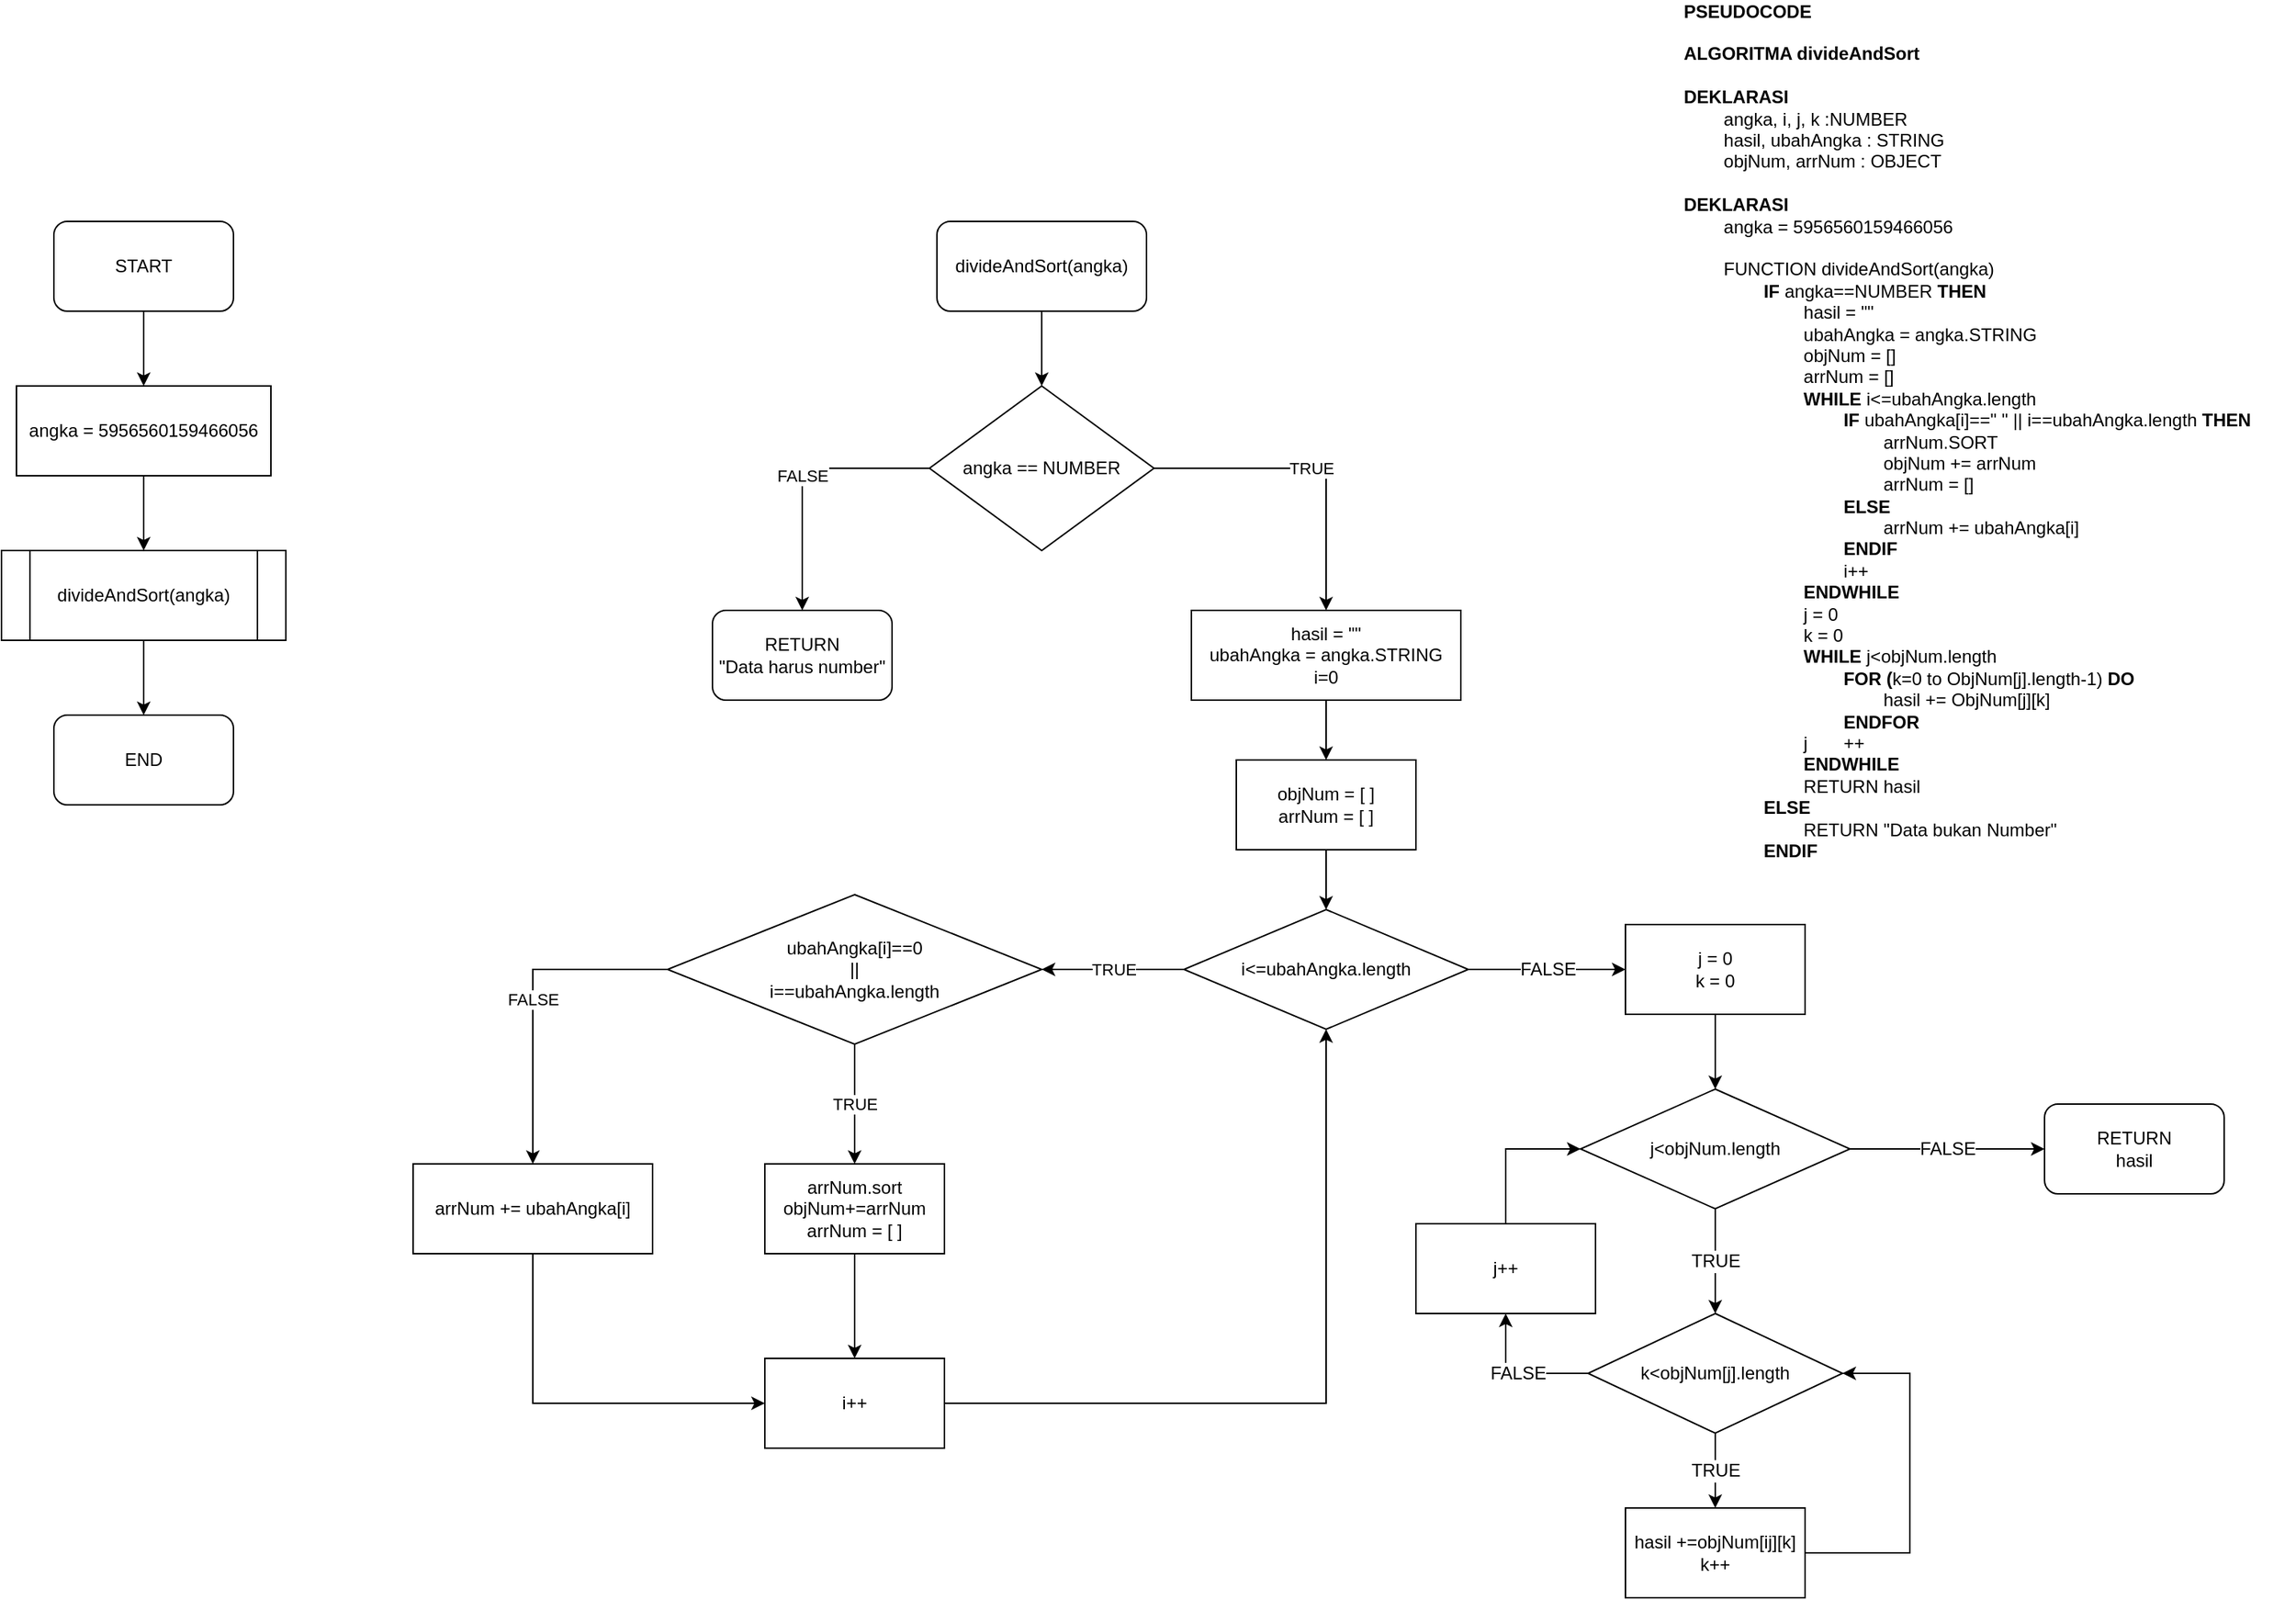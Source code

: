 <mxfile version="16.4.3" type="google"><diagram id="WTk6Q5wJ-ki-EwjKA-Uy" name="Page-1"><mxGraphModel dx="2893" dy="1607" grid="1" gridSize="10" guides="1" tooltips="1" connect="1" arrows="1" fold="1" page="1" pageScale="1" pageWidth="850" pageHeight="1100" math="0" shadow="0"><root><mxCell id="0"/><mxCell id="1" parent="0"/><mxCell id="zMpVBJ0tcrHxioYSVaSM-20" value="" style="edgeStyle=orthogonalEdgeStyle;rounded=0;orthogonalLoop=1;jettySize=auto;html=1;fontColor=#000000;" parent="1" source="zMpVBJ0tcrHxioYSVaSM-1" target="zMpVBJ0tcrHxioYSVaSM-19" edge="1"><mxGeometry relative="1" as="geometry"/></mxCell><mxCell id="zMpVBJ0tcrHxioYSVaSM-1" value="START" style="rounded=1;whiteSpace=wrap;html=1;" parent="1" vertex="1"><mxGeometry x="153" y="170" width="120" height="60" as="geometry"/></mxCell><mxCell id="zMpVBJ0tcrHxioYSVaSM-9" value="" style="edgeStyle=orthogonalEdgeStyle;rounded=0;orthogonalLoop=1;jettySize=auto;html=1;fontColor=#000000;" parent="1" source="zMpVBJ0tcrHxioYSVaSM-6" target="zMpVBJ0tcrHxioYSVaSM-8" edge="1"><mxGeometry relative="1" as="geometry"/></mxCell><mxCell id="zMpVBJ0tcrHxioYSVaSM-6" value="&lt;span&gt;divideAndSort(angka)&lt;/span&gt;" style="shape=process;whiteSpace=wrap;html=1;backgroundOutline=1;labelBackgroundColor=#FFFFFF;fontColor=#000000;" parent="1" vertex="1"><mxGeometry x="118" y="390" width="190" height="60" as="geometry"/></mxCell><mxCell id="zMpVBJ0tcrHxioYSVaSM-8" value="END" style="rounded=1;whiteSpace=wrap;html=1;labelBackgroundColor=#FFFFFF;fontColor=#000000;" parent="1" vertex="1"><mxGeometry x="153" y="500" width="120" height="60" as="geometry"/></mxCell><mxCell id="zMpVBJ0tcrHxioYSVaSM-12" value="" style="edgeStyle=orthogonalEdgeStyle;rounded=0;orthogonalLoop=1;jettySize=auto;html=1;fontColor=#000000;" parent="1" source="zMpVBJ0tcrHxioYSVaSM-10" target="zMpVBJ0tcrHxioYSVaSM-11" edge="1"><mxGeometry relative="1" as="geometry"/></mxCell><mxCell id="zMpVBJ0tcrHxioYSVaSM-10" value="divideAndSort(angka)" style="rounded=1;whiteSpace=wrap;html=1;labelBackgroundColor=#FFFFFF;fontColor=#000000;" parent="1" vertex="1"><mxGeometry x="743" y="170" width="140" height="60" as="geometry"/></mxCell><mxCell id="zMpVBJ0tcrHxioYSVaSM-15" value="FALSE" style="edgeStyle=orthogonalEdgeStyle;rounded=0;orthogonalLoop=1;jettySize=auto;html=1;fontColor=#000000;" parent="1" source="zMpVBJ0tcrHxioYSVaSM-11" target="zMpVBJ0tcrHxioYSVaSM-14" edge="1"><mxGeometry relative="1" as="geometry"/></mxCell><mxCell id="zMpVBJ0tcrHxioYSVaSM-23" value="TRUE" style="edgeStyle=orthogonalEdgeStyle;rounded=0;orthogonalLoop=1;jettySize=auto;html=1;fontColor=#000000;" parent="1" source="zMpVBJ0tcrHxioYSVaSM-11" target="zMpVBJ0tcrHxioYSVaSM-18" edge="1"><mxGeometry relative="1" as="geometry"/></mxCell><mxCell id="zMpVBJ0tcrHxioYSVaSM-11" value="angka == NUMBER" style="rhombus;whiteSpace=wrap;html=1;labelBackgroundColor=#FFFFFF;fontColor=#000000;" parent="1" vertex="1"><mxGeometry x="738" y="280" width="150" height="110" as="geometry"/></mxCell><mxCell id="zMpVBJ0tcrHxioYSVaSM-14" value="RETURN&lt;br&gt;&quot;Data harus number&quot;" style="rounded=1;whiteSpace=wrap;html=1;labelBackgroundColor=#FFFFFF;fontColor=#000000;" parent="1" vertex="1"><mxGeometry x="593" y="430" width="120" height="60" as="geometry"/></mxCell><mxCell id="zMpVBJ0tcrHxioYSVaSM-24" value="" style="edgeStyle=orthogonalEdgeStyle;rounded=0;orthogonalLoop=1;jettySize=auto;html=1;fontColor=#000000;" parent="1" source="zMpVBJ0tcrHxioYSVaSM-18" target="zMpVBJ0tcrHxioYSVaSM-22" edge="1"><mxGeometry relative="1" as="geometry"/></mxCell><mxCell id="zMpVBJ0tcrHxioYSVaSM-18" value="hasil = &quot;&quot;&lt;br&gt;ubahAngka = angka.STRING&lt;br&gt;i=0" style="rounded=0;whiteSpace=wrap;html=1;labelBackgroundColor=#FFFFFF;fontColor=#000000;" parent="1" vertex="1"><mxGeometry x="913" y="430" width="180" height="60" as="geometry"/></mxCell><mxCell id="zMpVBJ0tcrHxioYSVaSM-21" value="" style="edgeStyle=orthogonalEdgeStyle;rounded=0;orthogonalLoop=1;jettySize=auto;html=1;fontColor=#000000;" parent="1" source="zMpVBJ0tcrHxioYSVaSM-19" target="zMpVBJ0tcrHxioYSVaSM-6" edge="1"><mxGeometry relative="1" as="geometry"/></mxCell><mxCell id="zMpVBJ0tcrHxioYSVaSM-19" value="angka = 5956560159466056" style="rounded=0;whiteSpace=wrap;html=1;labelBackgroundColor=#FFFFFF;fontColor=#000000;" parent="1" vertex="1"><mxGeometry x="128" y="280" width="170" height="60" as="geometry"/></mxCell><mxCell id="zMpVBJ0tcrHxioYSVaSM-26" value="" style="edgeStyle=orthogonalEdgeStyle;rounded=0;orthogonalLoop=1;jettySize=auto;html=1;fontColor=#000000;" parent="1" source="zMpVBJ0tcrHxioYSVaSM-22" target="zMpVBJ0tcrHxioYSVaSM-25" edge="1"><mxGeometry relative="1" as="geometry"/></mxCell><mxCell id="zMpVBJ0tcrHxioYSVaSM-22" value="objNum = [ ]&lt;br&gt;arrNum = [ ]" style="rounded=0;whiteSpace=wrap;html=1;labelBackgroundColor=#FFFFFF;fontColor=#000000;" parent="1" vertex="1"><mxGeometry x="943" y="530" width="120" height="60" as="geometry"/></mxCell><mxCell id="zMpVBJ0tcrHxioYSVaSM-28" value="TRUE" style="edgeStyle=orthogonalEdgeStyle;rounded=0;orthogonalLoop=1;jettySize=auto;html=1;fontColor=#000000;" parent="1" source="zMpVBJ0tcrHxioYSVaSM-25" target="zMpVBJ0tcrHxioYSVaSM-27" edge="1"><mxGeometry relative="1" as="geometry"/></mxCell><mxCell id="zMpVBJ0tcrHxioYSVaSM-43" value="FALSE" style="edgeStyle=orthogonalEdgeStyle;rounded=0;orthogonalLoop=1;jettySize=auto;html=1;fontSize=12;fontColor=#000000;" parent="1" source="zMpVBJ0tcrHxioYSVaSM-25" target="zMpVBJ0tcrHxioYSVaSM-41" edge="1"><mxGeometry relative="1" as="geometry"/></mxCell><mxCell id="zMpVBJ0tcrHxioYSVaSM-25" value="i&amp;lt;=ubahAngka.length" style="rhombus;whiteSpace=wrap;html=1;labelBackgroundColor=#FFFFFF;fontColor=#000000;" parent="1" vertex="1"><mxGeometry x="908" y="630" width="190" height="80" as="geometry"/></mxCell><mxCell id="zMpVBJ0tcrHxioYSVaSM-30" value="TRUE" style="edgeStyle=orthogonalEdgeStyle;rounded=0;orthogonalLoop=1;jettySize=auto;html=1;fontColor=#000000;" parent="1" source="zMpVBJ0tcrHxioYSVaSM-27" target="zMpVBJ0tcrHxioYSVaSM-29" edge="1"><mxGeometry relative="1" as="geometry"/></mxCell><mxCell id="zMpVBJ0tcrHxioYSVaSM-32" value="FALSE" style="edgeStyle=orthogonalEdgeStyle;rounded=0;orthogonalLoop=1;jettySize=auto;html=1;fontColor=#000000;" parent="1" source="zMpVBJ0tcrHxioYSVaSM-27" target="zMpVBJ0tcrHxioYSVaSM-31" edge="1"><mxGeometry relative="1" as="geometry"/></mxCell><mxCell id="zMpVBJ0tcrHxioYSVaSM-27" value="ubahAngka[i]==0&lt;br&gt;||&lt;br&gt;i==ubahAngka.length" style="rhombus;whiteSpace=wrap;html=1;labelBackgroundColor=#FFFFFF;fontColor=#000000;" parent="1" vertex="1"><mxGeometry x="563" y="620" width="250" height="100" as="geometry"/></mxCell><mxCell id="zMpVBJ0tcrHxioYSVaSM-34" style="edgeStyle=orthogonalEdgeStyle;rounded=0;orthogonalLoop=1;jettySize=auto;html=1;fontColor=#000000;" parent="1" source="zMpVBJ0tcrHxioYSVaSM-29" target="zMpVBJ0tcrHxioYSVaSM-33" edge="1"><mxGeometry relative="1" as="geometry"/></mxCell><mxCell id="zMpVBJ0tcrHxioYSVaSM-29" value="arrNum.sort&lt;br&gt;objNum+=arrNum&lt;br&gt;arrNum = [ ]" style="rounded=0;whiteSpace=wrap;html=1;labelBackgroundColor=#FFFFFF;fontColor=#000000;" parent="1" vertex="1"><mxGeometry x="628" y="800" width="120" height="60" as="geometry"/></mxCell><mxCell id="zMpVBJ0tcrHxioYSVaSM-35" style="edgeStyle=orthogonalEdgeStyle;rounded=0;orthogonalLoop=1;jettySize=auto;html=1;fontColor=#000000;" parent="1" source="zMpVBJ0tcrHxioYSVaSM-31" target="zMpVBJ0tcrHxioYSVaSM-33" edge="1"><mxGeometry relative="1" as="geometry"><Array as="points"><mxPoint x="473" y="960"/></Array></mxGeometry></mxCell><mxCell id="zMpVBJ0tcrHxioYSVaSM-31" value="arrNum += ubahAngka[i]" style="rounded=0;whiteSpace=wrap;html=1;labelBackgroundColor=#FFFFFF;fontColor=#000000;" parent="1" vertex="1"><mxGeometry x="393" y="800" width="160" height="60" as="geometry"/></mxCell><mxCell id="zMpVBJ0tcrHxioYSVaSM-42" style="edgeStyle=orthogonalEdgeStyle;rounded=0;orthogonalLoop=1;jettySize=auto;html=1;fontSize=12;fontColor=#000000;" parent="1" source="zMpVBJ0tcrHxioYSVaSM-33" target="zMpVBJ0tcrHxioYSVaSM-25" edge="1"><mxGeometry relative="1" as="geometry"/></mxCell><mxCell id="zMpVBJ0tcrHxioYSVaSM-33" value="i++" style="rounded=0;whiteSpace=wrap;html=1;labelBackgroundColor=#FFFFFF;fontColor=#000000;" parent="1" vertex="1"><mxGeometry x="628" y="930" width="120" height="60" as="geometry"/></mxCell><mxCell id="zMpVBJ0tcrHxioYSVaSM-45" value="" style="edgeStyle=orthogonalEdgeStyle;rounded=0;orthogonalLoop=1;jettySize=auto;html=1;fontSize=12;fontColor=#000000;" parent="1" source="zMpVBJ0tcrHxioYSVaSM-41" target="zMpVBJ0tcrHxioYSVaSM-44" edge="1"><mxGeometry relative="1" as="geometry"/></mxCell><mxCell id="zMpVBJ0tcrHxioYSVaSM-41" value="j = 0&lt;br&gt;k = 0" style="rounded=0;whiteSpace=wrap;html=1;labelBackgroundColor=#FFFFFF;fontSize=12;fontColor=#000000;" parent="1" vertex="1"><mxGeometry x="1203" y="640" width="120" height="60" as="geometry"/></mxCell><mxCell id="zMpVBJ0tcrHxioYSVaSM-48" value="TRUE" style="edgeStyle=orthogonalEdgeStyle;rounded=0;orthogonalLoop=1;jettySize=auto;html=1;fontSize=12;fontColor=#000000;" parent="1" source="zMpVBJ0tcrHxioYSVaSM-44" target="zMpVBJ0tcrHxioYSVaSM-47" edge="1"><mxGeometry relative="1" as="geometry"/></mxCell><mxCell id="zMpVBJ0tcrHxioYSVaSM-56" value="FALSE" style="edgeStyle=orthogonalEdgeStyle;rounded=0;orthogonalLoop=1;jettySize=auto;html=1;entryX=0;entryY=0.5;entryDx=0;entryDy=0;fontSize=12;fontColor=#000000;" parent="1" source="zMpVBJ0tcrHxioYSVaSM-44" target="zMpVBJ0tcrHxioYSVaSM-55" edge="1"><mxGeometry relative="1" as="geometry"/></mxCell><mxCell id="zMpVBJ0tcrHxioYSVaSM-44" value="j&amp;lt;objNum.length" style="rhombus;whiteSpace=wrap;html=1;labelBackgroundColor=#FFFFFF;fontSize=12;fontColor=#000000;" parent="1" vertex="1"><mxGeometry x="1173" y="750" width="180" height="80" as="geometry"/></mxCell><mxCell id="zMpVBJ0tcrHxioYSVaSM-54" style="edgeStyle=orthogonalEdgeStyle;rounded=0;orthogonalLoop=1;jettySize=auto;html=1;fontSize=12;fontColor=#000000;entryX=1;entryY=0.5;entryDx=0;entryDy=0;" parent="1" source="zMpVBJ0tcrHxioYSVaSM-46" target="zMpVBJ0tcrHxioYSVaSM-47" edge="1"><mxGeometry relative="1" as="geometry"><mxPoint x="1383" y="950" as="targetPoint"/><Array as="points"><mxPoint x="1393" y="1060"/><mxPoint x="1393" y="940"/></Array></mxGeometry></mxCell><mxCell id="zMpVBJ0tcrHxioYSVaSM-46" value="hasil +=objNum[ij][k]&lt;br&gt;k++" style="rounded=0;whiteSpace=wrap;html=1;labelBackgroundColor=#FFFFFF;fontSize=12;fontColor=#000000;" parent="1" vertex="1"><mxGeometry x="1203" y="1030" width="120" height="60" as="geometry"/></mxCell><mxCell id="zMpVBJ0tcrHxioYSVaSM-49" value="TRUE" style="edgeStyle=orthogonalEdgeStyle;rounded=0;orthogonalLoop=1;jettySize=auto;html=1;fontSize=12;fontColor=#000000;" parent="1" source="zMpVBJ0tcrHxioYSVaSM-47" target="zMpVBJ0tcrHxioYSVaSM-46" edge="1"><mxGeometry relative="1" as="geometry"/></mxCell><mxCell id="zMpVBJ0tcrHxioYSVaSM-52" value="FALSE" style="edgeStyle=orthogonalEdgeStyle;rounded=0;orthogonalLoop=1;jettySize=auto;html=1;fontSize=12;fontColor=#000000;" parent="1" source="zMpVBJ0tcrHxioYSVaSM-47" target="zMpVBJ0tcrHxioYSVaSM-51" edge="1"><mxGeometry relative="1" as="geometry"><Array as="points"><mxPoint x="1123" y="940"/></Array></mxGeometry></mxCell><mxCell id="zMpVBJ0tcrHxioYSVaSM-47" value="k&amp;lt;objNum[j].length" style="rhombus;whiteSpace=wrap;html=1;labelBackgroundColor=#FFFFFF;fontSize=12;fontColor=#000000;" parent="1" vertex="1"><mxGeometry x="1178" y="900" width="170" height="80" as="geometry"/></mxCell><mxCell id="zMpVBJ0tcrHxioYSVaSM-53" style="edgeStyle=orthogonalEdgeStyle;rounded=0;orthogonalLoop=1;jettySize=auto;html=1;entryX=0;entryY=0.5;entryDx=0;entryDy=0;fontSize=12;fontColor=#000000;" parent="1" source="zMpVBJ0tcrHxioYSVaSM-51" target="zMpVBJ0tcrHxioYSVaSM-44" edge="1"><mxGeometry relative="1" as="geometry"/></mxCell><mxCell id="zMpVBJ0tcrHxioYSVaSM-51" value="j++" style="rounded=0;whiteSpace=wrap;html=1;labelBackgroundColor=#FFFFFF;fontSize=12;fontColor=#000000;" parent="1" vertex="1"><mxGeometry x="1063" y="840" width="120" height="60" as="geometry"/></mxCell><mxCell id="zMpVBJ0tcrHxioYSVaSM-55" value="RETURN&lt;br&gt;hasil" style="rounded=1;whiteSpace=wrap;html=1;labelBackgroundColor=#FFFFFF;fontSize=12;fontColor=#000000;" parent="1" vertex="1"><mxGeometry x="1483" y="760" width="120" height="60" as="geometry"/></mxCell><mxCell id="zMpVBJ0tcrHxioYSVaSM-61" value="&lt;b&gt;PSEUDOCODE&lt;br&gt;&lt;br&gt;ALGORITMA divideAndSort&lt;br&gt;&lt;/b&gt;&lt;br&gt;&lt;b&gt;DEKLARASI&lt;br&gt;&lt;/b&gt;&#9;&#9;&lt;span style=&quot;white-space: pre&quot;&gt;&#9;&lt;/span&gt;angka, i, j, k :NUMBER&lt;br&gt;&#9;&#9;&lt;span style=&quot;white-space: pre&quot;&gt;&#9;&lt;/span&gt;hasil, ubahAngka : STRING&lt;br&gt;&#9;&#9;&lt;span style=&quot;white-space: pre&quot;&gt;&#9;&lt;/span&gt;objNum, arrNum : OBJECT&lt;br&gt;&lt;br&gt;&lt;b&gt;DEKLARASI&lt;br&gt;&lt;/b&gt;&#9;&lt;span style=&quot;text-align: center&quot;&gt;&lt;span style=&quot;white-space: pre&quot;&gt;&#9;&lt;/span&gt;angka = 5956560159466056&lt;span style=&quot;white-space: pre&quot;&gt;&#9;&lt;/span&gt;&lt;br&gt;&lt;br&gt;&lt;span style=&quot;white-space: pre&quot;&gt;&#9;&lt;/span&gt;FUNCTION divideAndSort(angka)&lt;br&gt;&lt;span style=&quot;white-space: pre&quot;&gt;&#9;&lt;/span&gt;&lt;span style=&quot;white-space: pre&quot;&gt;&#9;&lt;/span&gt;&lt;b&gt;IF &lt;/b&gt;angka==NUMBER &lt;b&gt;THEN&lt;br&gt;&lt;/b&gt;&lt;span style=&quot;white-space: pre&quot;&gt;&#9;&lt;/span&gt;&lt;span style=&quot;white-space: pre&quot;&gt;&#9;&lt;span style=&quot;white-space: pre&quot;&gt;&#9;&lt;/span&gt;h&lt;/span&gt;asil = &quot;&quot;&lt;br&gt;&lt;span style=&quot;white-space: pre&quot;&gt;&#9;&lt;/span&gt;&lt;span style=&quot;white-space: pre&quot;&gt;&#9;&lt;/span&gt;&lt;span style=&quot;white-space: pre&quot;&gt;&#9;&lt;/span&gt;ubahAngka = angka.STRING&lt;br&gt;&lt;span style=&quot;white-space: pre&quot;&gt;&#9;&lt;/span&gt;&lt;span style=&quot;white-space: pre&quot;&gt;&#9;&lt;/span&gt;&lt;span style=&quot;white-space: pre&quot;&gt;&#9;&lt;/span&gt;objNum = []&lt;br&gt;&lt;span style=&quot;white-space: pre&quot;&gt;&#9;&lt;/span&gt;&lt;span style=&quot;white-space: pre&quot;&gt;&#9;&lt;/span&gt;&lt;span style=&quot;white-space: pre&quot;&gt;&#9;&lt;/span&gt;arrNum = []&lt;br&gt;&lt;span style=&quot;white-space: pre&quot;&gt;&#9;&lt;/span&gt;&lt;span style=&quot;white-space: pre&quot;&gt;&#9;&lt;/span&gt;&lt;span style=&quot;white-space: pre&quot;&gt;&#9;&lt;/span&gt;&lt;b&gt;WHILE &lt;/b&gt;i&amp;lt;=ubahAngka.length&lt;br&gt;&lt;span style=&quot;white-space: pre&quot;&gt;&#9;&lt;/span&gt;&lt;span style=&quot;white-space: pre&quot;&gt;&#9;&lt;/span&gt;&lt;span style=&quot;white-space: pre&quot;&gt;&#9;&lt;/span&gt;&lt;span style=&quot;white-space: pre&quot;&gt;&#9;&lt;/span&gt;&lt;b&gt;IF &lt;/b&gt;ubahAngka[i]==&quot; &quot; || i==ubahAngka.length &lt;b&gt;THEN&lt;/b&gt;&lt;br&gt;&lt;span style=&quot;font-weight: bold ; white-space: pre&quot;&gt;&#9;&lt;/span&gt;&lt;span style=&quot;font-weight: bold ; white-space: pre&quot;&gt;&#9;&lt;/span&gt;&lt;span style=&quot;font-weight: bold ; white-space: pre&quot;&gt;&#9;&lt;/span&gt;&lt;span style=&quot;font-weight: bold ; white-space: pre&quot;&gt;&#9;&lt;/span&gt;&lt;span style=&quot;font-weight: bold ; white-space: pre&quot;&gt;&#9;&lt;/span&gt;arrNum.SORT&lt;br&gt;&lt;span style=&quot;white-space: pre&quot;&gt;&#9;&lt;/span&gt;&lt;span style=&quot;white-space: pre&quot;&gt;&#9;&lt;/span&gt;&lt;span style=&quot;white-space: pre&quot;&gt;&#9;&lt;/span&gt;&lt;span style=&quot;white-space: pre&quot;&gt;&#9;&lt;/span&gt;&lt;span style=&quot;white-space: pre&quot;&gt;&#9;&lt;/span&gt;objNum += arrNum&lt;br&gt;&lt;span style=&quot;white-space: pre&quot;&gt;&#9;&lt;/span&gt;&lt;span style=&quot;white-space: pre&quot;&gt;&#9;&lt;/span&gt;&lt;span style=&quot;white-space: pre&quot;&gt;&#9;&lt;/span&gt;&lt;span style=&quot;white-space: pre&quot;&gt;&#9;&lt;/span&gt;&lt;span style=&quot;white-space: pre&quot;&gt;&#9;&lt;/span&gt;arrNum = []&lt;br&gt;&lt;span style=&quot;white-space: pre&quot;&gt;&#9;&lt;/span&gt;&lt;span style=&quot;white-space: pre&quot;&gt;&#9;&lt;/span&gt;&lt;span style=&quot;white-space: pre&quot;&gt;&#9;&lt;/span&gt;&lt;span style=&quot;white-space: pre&quot;&gt;&#9;&lt;/span&gt;&lt;b&gt;ELSE&lt;br&gt;&lt;/b&gt;&lt;span style=&quot;white-space: pre&quot;&gt;&#9;&lt;/span&gt;&lt;span style=&quot;white-space: pre&quot;&gt;&#9;&lt;/span&gt;&lt;span style=&quot;white-space: pre&quot;&gt;&#9;&lt;/span&gt;&lt;span style=&quot;white-space: pre&quot;&gt;&#9;&lt;/span&gt;&lt;span style=&quot;white-space: pre&quot;&gt;&#9;&lt;/span&gt;arrNum += ubahAngka[i]&lt;br&gt;&lt;span style=&quot;white-space: pre&quot;&gt;&#9;&lt;/span&gt;&lt;span style=&quot;white-space: pre&quot;&gt;&#9;&lt;/span&gt;&lt;span style=&quot;white-space: pre&quot;&gt;&#9;&lt;/span&gt;&lt;span style=&quot;white-space: pre&quot;&gt;&#9;&lt;/span&gt;&lt;b&gt;ENDIF&lt;br&gt;&lt;/b&gt;&lt;span style=&quot;white-space: pre&quot;&gt;&#9;&lt;/span&gt;&lt;span style=&quot;white-space: pre&quot;&gt;&#9;&lt;/span&gt;&lt;span style=&quot;white-space: pre&quot;&gt;&#9;&lt;/span&gt;&lt;span style=&quot;white-space: pre&quot;&gt;&#9;&lt;/span&gt;i++&lt;br&gt;&lt;span style=&quot;white-space: pre&quot;&gt;&#9;&lt;/span&gt;&lt;span style=&quot;white-space: pre&quot;&gt;&#9;&lt;/span&gt;&lt;span style=&quot;white-space: pre&quot;&gt;&#9;&lt;/span&gt;&lt;b&gt;ENDWHILE&lt;/b&gt;&lt;br&gt;&lt;span style=&quot;white-space: pre&quot;&gt;&#9;&lt;/span&gt;&lt;span style=&quot;white-space: pre&quot;&gt;&#9;&lt;/span&gt;&lt;span style=&quot;white-space: pre&quot;&gt;&#9;&lt;/span&gt;j = 0&lt;br&gt;&lt;span style=&quot;white-space: pre&quot;&gt;&lt;span style=&quot;white-space: pre&quot;&gt;&#9;&lt;/span&gt;&lt;span style=&quot;white-space: pre&quot;&gt;&#9;&lt;/span&gt;&lt;span style=&quot;white-space: pre&quot;&gt;&#9;&lt;/span&gt;k = 0&lt;br/&gt;&lt;/span&gt;&lt;span style=&quot;white-space: pre&quot;&gt;&#9;&lt;/span&gt;&lt;span style=&quot;white-space: pre&quot;&gt;&#9;&lt;/span&gt;&lt;span style=&quot;white-space: pre&quot;&gt;&#9;&lt;/span&gt;&lt;b&gt;WHILE &lt;/b&gt;j&amp;lt;objNum.length&lt;br&gt;&lt;span style=&quot;white-space: pre&quot;&gt;&#9;&lt;/span&gt;&lt;span style=&quot;white-space: pre&quot;&gt;&#9;&lt;/span&gt;&lt;span style=&quot;white-space: pre&quot;&gt;&#9;&lt;/span&gt;&lt;span style=&quot;white-space: pre&quot;&gt;&#9;&lt;/span&gt;&lt;b&gt;FOR (&lt;/b&gt;k=0 to ObjNum[j].length-1) &lt;b&gt;DO&lt;/b&gt;&lt;br&gt;&lt;span style=&quot;font-weight: bold ; white-space: pre&quot;&gt;&#9;&lt;/span&gt;&lt;span style=&quot;font-weight: bold ; white-space: pre&quot;&gt;&#9;&lt;/span&gt;&lt;span style=&quot;font-weight: bold ; white-space: pre&quot;&gt;&#9;&lt;/span&gt;&lt;span style=&quot;font-weight: bold ; white-space: pre&quot;&gt;&#9;&lt;/span&gt;&lt;span style=&quot;font-weight: bold ; white-space: pre&quot;&gt;&#9;&lt;/span&gt;hasil += ObjNum[j][k]&lt;br&gt;&lt;span style=&quot;white-space: pre&quot;&gt;&#9;&lt;/span&gt;&lt;span style=&quot;white-space: pre&quot;&gt;&#9;&lt;/span&gt;&lt;span style=&quot;white-space: pre&quot;&gt;&#9;&lt;/span&gt;&lt;span style=&quot;white-space: pre&quot;&gt;&#9;&lt;/span&gt;&lt;b&gt;ENDFOR&lt;br&gt;&lt;/b&gt;&lt;span style=&quot;white-space: pre&quot;&gt;&#9;&lt;/span&gt;&lt;span style=&quot;white-space: pre&quot;&gt;&#9;&lt;/span&gt;&lt;span style=&quot;white-space: pre&quot;&gt;&#9;&lt;/span&gt;j&lt;span style=&quot;white-space: pre&quot;&gt;&#9;&lt;/span&gt;++&lt;br&gt;&lt;span style=&quot;white-space: pre&quot;&gt;&#9;&lt;/span&gt;&lt;span style=&quot;white-space: pre&quot;&gt;&#9;&lt;/span&gt;&lt;span style=&quot;white-space: pre&quot;&gt;&#9;&lt;/span&gt;&lt;b&gt;ENDWHILE&lt;br&gt;&lt;/b&gt;&lt;span style=&quot;white-space: pre&quot;&gt;&#9;&lt;/span&gt;&lt;span style=&quot;white-space: pre&quot;&gt;&#9;&lt;/span&gt;&lt;span style=&quot;white-space: pre&quot;&gt;&#9;&lt;/span&gt;RETURN hasil&lt;br&gt;&lt;span style=&quot;white-space: pre&quot;&gt;&#9;&lt;/span&gt;&lt;span style=&quot;white-space: pre&quot;&gt;&#9;&lt;/span&gt;&lt;b&gt;ELSE&lt;br&gt;&lt;/b&gt;&lt;span style=&quot;white-space: pre&quot;&gt;&#9;&lt;/span&gt;&lt;span style=&quot;white-space: pre&quot;&gt;&#9;&lt;/span&gt;&lt;span style=&quot;white-space: pre&quot;&gt;&#9;&lt;/span&gt;RETURN &quot;Data bukan Number&quot;&lt;br&gt;&lt;span style=&quot;white-space: pre&quot;&gt;&#9;&lt;/span&gt;&lt;span style=&quot;white-space: pre&quot;&gt;&#9;&lt;/span&gt;&lt;b&gt;ENDIF&lt;/b&gt;&lt;br&gt;&lt;/span&gt;" style="text;html=1;strokeColor=none;fillColor=none;align=left;verticalAlign=middle;whiteSpace=wrap;rounded=0;labelBackgroundColor=#FFFFFF;fontSize=12;fontColor=#000000;" parent="1" vertex="1"><mxGeometry x="1240" y="250" width="410" height="120" as="geometry"/></mxCell></root></mxGraphModel></diagram></mxfile>